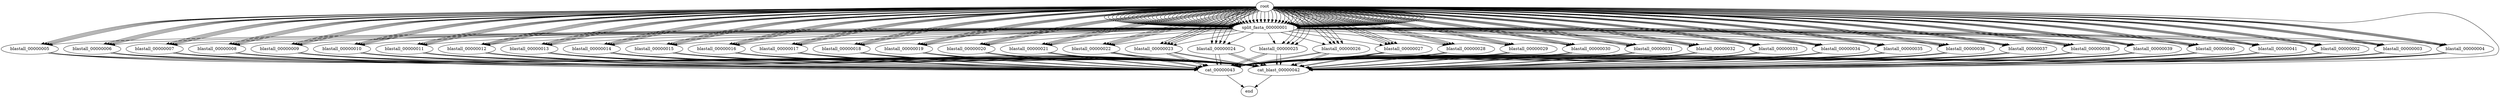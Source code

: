 digraph G {
  split_fasta_00000001 [size="0.316"];
  blastall_00000002 [size="977.458"];
  blastall_00000003 [size="962.402"];
  blastall_00000004 [size="1306.733"];
  blastall_00000005 [size="1539.264"];
  blastall_00000006 [size="1891.732"];
  blastall_00000007 [size="182.228"];
  blastall_00000008 [size="1173.03"];
  blastall_00000009 [size="1714.474"];
  blastall_00000010 [size="1776.909"];
  blastall_00000011 [size="1066.452"];
  blastall_00000012 [size="968.178"];
  blastall_00000013 [size="1184.824"];
  blastall_00000014 [size="1806.112"];
  blastall_00000015 [size="1849.163"];
  blastall_00000016 [size="1260.124"];
  blastall_00000017 [size="1456.59"];
  blastall_00000018 [size="1318.201"];
  blastall_00000019 [size="1307.845"];
  blastall_00000020 [size="1532.51"];
  blastall_00000021 [size="1361.494"];
  blastall_00000022 [size="1962.386"];
  blastall_00000023 [size="1412.342"];
  blastall_00000024 [size="312.918"];
  blastall_00000025 [size="1941.052"];
  blastall_00000026 [size="1544.159"];
  blastall_00000027 [size="260.693"];
  blastall_00000028 [size="1783.598"];
  blastall_00000029 [size="1965.163"];
  blastall_00000030 [size="1053.017"];
  blastall_00000031 [size="179.956"];
  blastall_00000032 [size="1286.449"];
  blastall_00000033 [size="1146.78"];
  blastall_00000034 [size="851.229"];
  blastall_00000035 [size="912.571"];
  blastall_00000036 [size="1528.161"];
  blastall_00000037 [size="1185.852"];
  blastall_00000038 [size="1765.386"];
  blastall_00000039 [size="1509.776"];
  blastall_00000040 [size="1052.441"];
  blastall_00000041 [size="1923.773"];
  cat_blast_00000042 [size="11.886"];
  cat_00000043 [size="0.002"];
  split_fasta_00000001 -> blastall_00000002 [size="1949"]
  split_fasta_00000001 -> blastall_00000003 [size="1949"]
  split_fasta_00000001 -> blastall_00000004 [size="1949"]
  split_fasta_00000001 -> blastall_00000005 [size="1949"]
  split_fasta_00000001 -> blastall_00000006 [size="1949"]
  split_fasta_00000001 -> blastall_00000007 [size="1949"]
  split_fasta_00000001 -> blastall_00000008 [size="1949"]
  split_fasta_00000001 -> blastall_00000009 [size="1949"]
  split_fasta_00000001 -> blastall_00000010 [size="1949"]
  split_fasta_00000001 -> blastall_00000011 [size="1949"]
  split_fasta_00000001 -> blastall_00000012 [size="1949"]
  split_fasta_00000001 -> blastall_00000013 [size="1949"]
  split_fasta_00000001 -> blastall_00000014 [size="1949"]
  split_fasta_00000001 -> blastall_00000015 [size="1949"]
  split_fasta_00000001 -> blastall_00000016 [size="1949"]
  split_fasta_00000001 -> blastall_00000017 [size="1949"]
  split_fasta_00000001 -> blastall_00000018 [size="1949"]
  split_fasta_00000001 -> blastall_00000019 [size="1949"]
  split_fasta_00000001 -> blastall_00000020 [size="1949"]
  split_fasta_00000001 -> blastall_00000021 [size="1949"]
  split_fasta_00000001 -> blastall_00000022 [size="1949"]
  split_fasta_00000001 -> blastall_00000023 [size="1949"]
  split_fasta_00000001 -> blastall_00000024 [size="1949"]
  split_fasta_00000001 -> blastall_00000025 [size="1949"]
  split_fasta_00000001 -> blastall_00000026 [size="1949"]
  split_fasta_00000001 -> blastall_00000027 [size="1949"]
  split_fasta_00000001 -> blastall_00000028 [size="1949"]
  split_fasta_00000001 -> blastall_00000029 [size="1949"]
  split_fasta_00000001 -> blastall_00000030 [size="1949"]
  split_fasta_00000001 -> blastall_00000031 [size="1949"]
  split_fasta_00000001 -> blastall_00000032 [size="1949"]
  split_fasta_00000001 -> blastall_00000033 [size="1949"]
  split_fasta_00000001 -> blastall_00000034 [size="1949"]
  split_fasta_00000001 -> blastall_00000035 [size="1949"]
  split_fasta_00000001 -> blastall_00000036 [size="1949"]
  split_fasta_00000001 -> blastall_00000037 [size="1949"]
  split_fasta_00000001 -> blastall_00000038 [size="1949"]
  split_fasta_00000001 -> blastall_00000039 [size="1949"]
  split_fasta_00000001 -> blastall_00000040 [size="1949"]
  split_fasta_00000001 -> blastall_00000041 [size="1949"]
  root -> split_fasta_00000001 [size="28135"]
  root -> split_fasta_00000001 [size="1"]
  root -> split_fasta_00000001 [size="1"]
  root -> split_fasta_00000001 [size="1"]
  root -> split_fasta_00000001 [size="1"]
  root -> split_fasta_00000001 [size="1"]
  root -> split_fasta_00000001 [size="1"]
  root -> split_fasta_00000001 [size="1"]
  root -> split_fasta_00000001 [size="1"]
  root -> split_fasta_00000001 [size="1"]
  root -> split_fasta_00000001 [size="1"]
  root -> split_fasta_00000001 [size="1"]
  root -> split_fasta_00000001 [size="1"]
  root -> split_fasta_00000001 [size="1"]
  root -> split_fasta_00000001 [size="1"]
  root -> split_fasta_00000001 [size="1"]
  root -> split_fasta_00000001 [size="1"]
  root -> split_fasta_00000001 [size="1"]
  root -> split_fasta_00000001 [size="1"]
  root -> split_fasta_00000001 [size="1"]
  root -> split_fasta_00000001 [size="1"]
  root -> split_fasta_00000001 [size="1"]
  root -> split_fasta_00000001 [size="1"]
  root -> split_fasta_00000001 [size="1"]
  root -> split_fasta_00000001 [size="1"]
  root -> split_fasta_00000001 [size="1"]
  root -> split_fasta_00000001 [size="1"]
  root -> split_fasta_00000001 [size="1"]
  root -> split_fasta_00000001 [size="1"]
  root -> split_fasta_00000001 [size="1"]
  root -> split_fasta_00000001 [size="1"]
  root -> split_fasta_00000001 [size="1"]
  root -> split_fasta_00000001 [size="1"]
  root -> split_fasta_00000001 [size="1"]
  root -> split_fasta_00000001 [size="1"]
  root -> split_fasta_00000001 [size="1"]
  root -> split_fasta_00000001 [size="1"]
  root -> split_fasta_00000001 [size="1"]
  root -> split_fasta_00000001 [size="1"]
  root -> split_fasta_00000001 [size="1"]
  root -> split_fasta_00000001 [size="1"]
  root -> split_fasta_00000001 [size="1"]
  root -> split_fasta_00000001 [size="1"]
  root -> split_fasta_00000001 [size="1"]
  root -> split_fasta_00000001 [size="1"]
  root -> split_fasta_00000001 [size="1"]
  root -> split_fasta_00000001 [size="1"]
  root -> split_fasta_00000001 [size="1"]
  root -> split_fasta_00000001 [size="1"]
  root -> split_fasta_00000001 [size="1"]
  root -> split_fasta_00000001 [size="1"]
  root -> split_fasta_00000001 [size="1"]
  root -> split_fasta_00000001 [size="1"]
  root -> split_fasta_00000001 [size="1"]
  root -> split_fasta_00000001 [size="1"]
  root -> split_fasta_00000001 [size="1"]
  root -> split_fasta_00000001 [size="1"]
  root -> split_fasta_00000001 [size="1"]
  root -> split_fasta_00000001 [size="1"]
  root -> split_fasta_00000001 [size="1"]
  root -> split_fasta_00000001 [size="1"]
  root -> split_fasta_00000001 [size="1"]
  root -> split_fasta_00000001 [size="1"]
  root -> split_fasta_00000001 [size="1"]
  root -> split_fasta_00000001 [size="1"]
  root -> split_fasta_00000001 [size="1"]
  root -> split_fasta_00000001 [size="1"]
  root -> split_fasta_00000001 [size="1"]
  root -> split_fasta_00000001 [size="1"]
  root -> split_fasta_00000001 [size="1"]
  root -> split_fasta_00000001 [size="1"]
  root -> split_fasta_00000001 [size="1"]
  root -> split_fasta_00000001 [size="1"]
  root -> split_fasta_00000001 [size="1"]
  root -> split_fasta_00000001 [size="1"]
  root -> split_fasta_00000001 [size="1"]
  root -> split_fasta_00000001 [size="1"]
  root -> split_fasta_00000001 [size="1"]
  root -> split_fasta_00000001 [size="1"]
  root -> split_fasta_00000001 [size="1"]
  root -> split_fasta_00000001 [size="1"]
  blastall_00000002 -> cat_blast_00000042 [size="2094"]
  blastall_00000002 -> cat_00000043 [size="2094"]
  blastall_00000002 -> cat_blast_00000042 [size="0"]
  blastall_00000002 -> cat_00000043 [size="0"]
  root -> blastall_00000002 [size="7688"]
  root -> blastall_00000002 [size="2113803006"]
  root -> blastall_00000002 [size="7688"]
  root -> blastall_00000002 [size="5521859544"]
  blastall_00000003 -> cat_blast_00000042 [size="6636"]
  blastall_00000003 -> cat_00000043 [size="6636"]
  blastall_00000003 -> cat_blast_00000042 [size="0"]
  blastall_00000003 -> cat_00000043 [size="0"]
  root -> blastall_00000003 [size="7688"]
  root -> blastall_00000003 [size="4087207060"]
  root -> blastall_00000003 [size="7688"]
  root -> blastall_00000003 [size="3160029376"]
  blastall_00000004 -> cat_blast_00000042 [size="8531"]
  blastall_00000004 -> cat_00000043 [size="8531"]
  blastall_00000004 -> cat_blast_00000042 [size="0"]
  blastall_00000004 -> cat_00000043 [size="0"]
  root -> blastall_00000004 [size="7688"]
  root -> blastall_00000004 [size="2224485564"]
  root -> blastall_00000004 [size="7688"]
  root -> blastall_00000004 [size="3078803579"]
  blastall_00000005 -> cat_blast_00000042 [size="15347"]
  blastall_00000005 -> cat_00000043 [size="15347"]
  blastall_00000005 -> cat_blast_00000042 [size="0"]
  blastall_00000005 -> cat_00000043 [size="0"]
  root -> blastall_00000005 [size="7688"]
  root -> blastall_00000005 [size="4276384248"]
  root -> blastall_00000005 [size="7688"]
  root -> blastall_00000005 [size="511770449"]
  blastall_00000006 -> cat_blast_00000042 [size="1795"]
  blastall_00000006 -> cat_00000043 [size="1795"]
  blastall_00000006 -> cat_blast_00000042 [size="0"]
  blastall_00000006 -> cat_00000043 [size="0"]
  root -> blastall_00000006 [size="7688"]
  root -> blastall_00000006 [size="1012223271"]
  root -> blastall_00000006 [size="7688"]
  root -> blastall_00000006 [size="3027179569"]
  blastall_00000007 -> cat_blast_00000042 [size="1795"]
  blastall_00000007 -> cat_00000043 [size="1795"]
  blastall_00000007 -> cat_blast_00000042 [size="0"]
  blastall_00000007 -> cat_00000043 [size="0"]
  root -> blastall_00000007 [size="7688"]
  root -> blastall_00000007 [size="3362604074"]
  root -> blastall_00000007 [size="7688"]
  root -> blastall_00000007 [size="2589294219"]
  blastall_00000008 -> cat_blast_00000042 [size="10919"]
  blastall_00000008 -> cat_00000043 [size="10919"]
  blastall_00000008 -> cat_blast_00000042 [size="0"]
  blastall_00000008 -> cat_00000043 [size="0"]
  root -> blastall_00000008 [size="7688"]
  root -> blastall_00000008 [size="5020415069"]
  root -> blastall_00000008 [size="7688"]
  root -> blastall_00000008 [size="5505786932"]
  blastall_00000009 -> cat_blast_00000042 [size="10361"]
  blastall_00000009 -> cat_00000043 [size="10361"]
  blastall_00000009 -> cat_blast_00000042 [size="0"]
  blastall_00000009 -> cat_00000043 [size="0"]
  root -> blastall_00000009 [size="7688"]
  root -> blastall_00000009 [size="2531514501"]
  root -> blastall_00000009 [size="7688"]
  root -> blastall_00000009 [size="5137633449"]
  blastall_00000010 -> cat_blast_00000042 [size="13433"]
  blastall_00000010 -> cat_00000043 [size="13433"]
  blastall_00000010 -> cat_blast_00000042 [size="0"]
  blastall_00000010 -> cat_00000043 [size="0"]
  root -> blastall_00000010 [size="7688"]
  root -> blastall_00000010 [size="5347810201"]
  root -> blastall_00000010 [size="7688"]
  root -> blastall_00000010 [size="5404734113"]
  blastall_00000011 -> cat_blast_00000042 [size="11854"]
  blastall_00000011 -> cat_00000043 [size="11854"]
  blastall_00000011 -> cat_blast_00000042 [size="0"]
  blastall_00000011 -> cat_00000043 [size="0"]
  root -> blastall_00000011 [size="7688"]
  root -> blastall_00000011 [size="1642245281"]
  root -> blastall_00000011 [size="7688"]
  root -> blastall_00000011 [size="4141294668"]
  blastall_00000012 -> cat_blast_00000042 [size="16049"]
  blastall_00000012 -> cat_00000043 [size="16049"]
  blastall_00000012 -> cat_blast_00000042 [size="0"]
  blastall_00000012 -> cat_00000043 [size="0"]
  root -> blastall_00000012 [size="7688"]
  root -> blastall_00000012 [size="5273296783"]
  root -> blastall_00000012 [size="7688"]
  root -> blastall_00000012 [size="5326742204"]
  blastall_00000013 -> cat_blast_00000042 [size="3210"]
  blastall_00000013 -> cat_00000043 [size="3210"]
  blastall_00000013 -> cat_blast_00000042 [size="0"]
  blastall_00000013 -> cat_00000043 [size="0"]
  root -> blastall_00000013 [size="7688"]
  root -> blastall_00000013 [size="2025834230"]
  root -> blastall_00000013 [size="7688"]
  root -> blastall_00000013 [size="2004348131"]
  blastall_00000014 -> cat_blast_00000042 [size="5647"]
  blastall_00000014 -> cat_00000043 [size="5647"]
  blastall_00000014 -> cat_blast_00000042 [size="0"]
  blastall_00000014 -> cat_00000043 [size="0"]
  root -> blastall_00000014 [size="7688"]
  root -> blastall_00000014 [size="3252126683"]
  root -> blastall_00000014 [size="7688"]
  root -> blastall_00000014 [size="3859667235"]
  blastall_00000015 -> cat_blast_00000042 [size="8653"]
  blastall_00000015 -> cat_00000043 [size="8653"]
  blastall_00000015 -> cat_blast_00000042 [size="0"]
  blastall_00000015 -> cat_00000043 [size="0"]
  root -> blastall_00000015 [size="7688"]
  root -> blastall_00000015 [size="3468761225"]
  root -> blastall_00000015 [size="7688"]
  root -> blastall_00000015 [size="3062103531"]
  blastall_00000016 -> cat_blast_00000042 [size="1795"]
  blastall_00000016 -> cat_00000043 [size="1795"]
  blastall_00000016 -> cat_blast_00000042 [size="0"]
  blastall_00000016 -> cat_00000043 [size="0"]
  root -> blastall_00000016 [size="7688"]
  root -> blastall_00000016 [size="5015225297"]
  root -> blastall_00000016 [size="7688"]
  root -> blastall_00000016 [size="1750704794"]
  blastall_00000017 -> cat_blast_00000042 [size="1795"]
  blastall_00000017 -> cat_00000043 [size="1795"]
  blastall_00000017 -> cat_blast_00000042 [size="0"]
  blastall_00000017 -> cat_00000043 [size="0"]
  root -> blastall_00000017 [size="7688"]
  root -> blastall_00000017 [size="5032246913"]
  root -> blastall_00000017 [size="7688"]
  root -> blastall_00000017 [size="1793613112"]
  blastall_00000018 -> cat_blast_00000042 [size="10614"]
  blastall_00000018 -> cat_00000043 [size="10614"]
  blastall_00000018 -> cat_blast_00000042 [size="0"]
  blastall_00000018 -> cat_00000043 [size="0"]
  root -> blastall_00000018 [size="7688"]
  root -> blastall_00000018 [size="2461692119"]
  root -> blastall_00000018 [size="7688"]
  root -> blastall_00000018 [size="1929513373"]
  blastall_00000019 -> cat_blast_00000042 [size="12689"]
  blastall_00000019 -> cat_00000043 [size="12689"]
  blastall_00000019 -> cat_blast_00000042 [size="0"]
  blastall_00000019 -> cat_00000043 [size="0"]
  root -> blastall_00000019 [size="7688"]
  root -> blastall_00000019 [size="4466729671"]
  root -> blastall_00000019 [size="7688"]
  root -> blastall_00000019 [size="3025323026"]
  blastall_00000020 -> cat_blast_00000042 [size="4841"]
  blastall_00000020 -> cat_00000043 [size="4841"]
  blastall_00000020 -> cat_blast_00000042 [size="0"]
  blastall_00000020 -> cat_00000043 [size="0"]
  root -> blastall_00000020 [size="7688"]
  root -> blastall_00000020 [size="5108826286"]
  root -> blastall_00000020 [size="7688"]
  root -> blastall_00000020 [size="4345210024"]
  blastall_00000021 -> cat_blast_00000042 [size="1795"]
  blastall_00000021 -> cat_00000043 [size="1795"]
  blastall_00000021 -> cat_blast_00000042 [size="0"]
  blastall_00000021 -> cat_00000043 [size="0"]
  root -> blastall_00000021 [size="7688"]
  root -> blastall_00000021 [size="4645727333"]
  root -> blastall_00000021 [size="7688"]
  root -> blastall_00000021 [size="1731373772"]
  blastall_00000022 -> cat_blast_00000042 [size="1795"]
  blastall_00000022 -> cat_00000043 [size="1795"]
  blastall_00000022 -> cat_blast_00000042 [size="0"]
  blastall_00000022 -> cat_00000043 [size="0"]
  root -> blastall_00000022 [size="7688"]
  root -> blastall_00000022 [size="4318872629"]
  root -> blastall_00000022 [size="7688"]
  root -> blastall_00000022 [size="1518959989"]
  blastall_00000023 -> cat_blast_00000042 [size="13001"]
  blastall_00000023 -> cat_00000043 [size="13001"]
  blastall_00000023 -> cat_blast_00000042 [size="0"]
  blastall_00000023 -> cat_00000043 [size="0"]
  root -> blastall_00000023 [size="7688"]
  root -> blastall_00000023 [size="5122272340"]
  root -> blastall_00000023 [size="7688"]
  root -> blastall_00000023 [size="4680074567"]
  blastall_00000024 -> cat_blast_00000042 [size="5267"]
  blastall_00000024 -> cat_00000043 [size="5267"]
  blastall_00000024 -> cat_blast_00000042 [size="0"]
  blastall_00000024 -> cat_00000043 [size="0"]
  root -> blastall_00000024 [size="7688"]
  root -> blastall_00000024 [size="4451291189"]
  root -> blastall_00000024 [size="7688"]
  root -> blastall_00000024 [size="3805902804"]
  blastall_00000025 -> cat_blast_00000042 [size="1795"]
  blastall_00000025 -> cat_00000043 [size="1795"]
  blastall_00000025 -> cat_blast_00000042 [size="0"]
  blastall_00000025 -> cat_00000043 [size="0"]
  root -> blastall_00000025 [size="7688"]
  root -> blastall_00000025 [size="3185509310"]
  root -> blastall_00000025 [size="7688"]
  root -> blastall_00000025 [size="4523560287"]
  blastall_00000026 -> cat_blast_00000042 [size="14229"]
  blastall_00000026 -> cat_00000043 [size="14229"]
  blastall_00000026 -> cat_blast_00000042 [size="0"]
  blastall_00000026 -> cat_00000043 [size="0"]
  root -> blastall_00000026 [size="7688"]
  root -> blastall_00000026 [size="4554323963"]
  root -> blastall_00000026 [size="7688"]
  root -> blastall_00000026 [size="5314207957"]
  blastall_00000027 -> cat_blast_00000042 [size="8945"]
  blastall_00000027 -> cat_00000043 [size="8945"]
  blastall_00000027 -> cat_blast_00000042 [size="0"]
  blastall_00000027 -> cat_00000043 [size="0"]
  root -> blastall_00000027 [size="7688"]
  root -> blastall_00000027 [size="1302145289"]
  root -> blastall_00000027 [size="7688"]
  root -> blastall_00000027 [size="4527485833"]
  blastall_00000028 -> cat_blast_00000042 [size="12250"]
  blastall_00000028 -> cat_00000043 [size="12250"]
  blastall_00000028 -> cat_blast_00000042 [size="0"]
  blastall_00000028 -> cat_00000043 [size="0"]
  root -> blastall_00000028 [size="7688"]
  root -> blastall_00000028 [size="4909409672"]
  root -> blastall_00000028 [size="7688"]
  root -> blastall_00000028 [size="3381175448"]
  blastall_00000029 -> cat_blast_00000042 [size="4627"]
  blastall_00000029 -> cat_00000043 [size="4627"]
  blastall_00000029 -> cat_blast_00000042 [size="0"]
  blastall_00000029 -> cat_00000043 [size="0"]
  root -> blastall_00000029 [size="7688"]
  root -> blastall_00000029 [size="3763681674"]
  root -> blastall_00000029 [size="7688"]
  root -> blastall_00000029 [size="2054701299"]
  blastall_00000030 -> cat_blast_00000042 [size="13562"]
  blastall_00000030 -> cat_00000043 [size="13562"]
  blastall_00000030 -> cat_blast_00000042 [size="0"]
  blastall_00000030 -> cat_00000043 [size="0"]
  root -> blastall_00000030 [size="7688"]
  root -> blastall_00000030 [size="4394102130"]
  root -> blastall_00000030 [size="7688"]
  root -> blastall_00000030 [size="1197525574"]
  blastall_00000031 -> cat_blast_00000042 [size="1859"]
  blastall_00000031 -> cat_00000043 [size="1859"]
  blastall_00000031 -> cat_blast_00000042 [size="0"]
  blastall_00000031 -> cat_00000043 [size="0"]
  root -> blastall_00000031 [size="7688"]
  root -> blastall_00000031 [size="3822711365"]
  root -> blastall_00000031 [size="7688"]
  root -> blastall_00000031 [size="3591653658"]
  blastall_00000032 -> cat_blast_00000042 [size="17328"]
  blastall_00000032 -> cat_00000043 [size="17328"]
  blastall_00000032 -> cat_blast_00000042 [size="0"]
  blastall_00000032 -> cat_00000043 [size="0"]
  root -> blastall_00000032 [size="7688"]
  root -> blastall_00000032 [size="5033230655"]
  root -> blastall_00000032 [size="7688"]
  root -> blastall_00000032 [size="3564723402"]
  blastall_00000033 -> cat_blast_00000042 [size="1795"]
  blastall_00000033 -> cat_00000043 [size="1795"]
  blastall_00000033 -> cat_blast_00000042 [size="0"]
  blastall_00000033 -> cat_00000043 [size="0"]
  root -> blastall_00000033 [size="7688"]
  root -> blastall_00000033 [size="4486009038"]
  root -> blastall_00000033 [size="7688"]
  root -> blastall_00000033 [size="4581799967"]
  blastall_00000034 -> cat_blast_00000042 [size="1795"]
  blastall_00000034 -> cat_00000043 [size="1795"]
  blastall_00000034 -> cat_blast_00000042 [size="0"]
  blastall_00000034 -> cat_00000043 [size="0"]
  root -> blastall_00000034 [size="7688"]
  root -> blastall_00000034 [size="4924962583"]
  root -> blastall_00000034 [size="7688"]
  root -> blastall_00000034 [size="4208977012"]
  blastall_00000035 -> cat_blast_00000042 [size="4849"]
  blastall_00000035 -> cat_00000043 [size="4849"]
  blastall_00000035 -> cat_blast_00000042 [size="0"]
  blastall_00000035 -> cat_00000043 [size="0"]
  root -> blastall_00000035 [size="7688"]
  root -> blastall_00000035 [size="5054914988"]
  root -> blastall_00000035 [size="7688"]
  root -> blastall_00000035 [size="3048471488"]
  blastall_00000036 -> cat_blast_00000042 [size="1820"]
  blastall_00000036 -> cat_00000043 [size="1820"]
  blastall_00000036 -> cat_blast_00000042 [size="0"]
  blastall_00000036 -> cat_00000043 [size="0"]
  root -> blastall_00000036 [size="7688"]
  root -> blastall_00000036 [size="5064556604"]
  root -> blastall_00000036 [size="7688"]
  root -> blastall_00000036 [size="4738327238"]
  blastall_00000037 -> cat_blast_00000042 [size="1795"]
  blastall_00000037 -> cat_00000043 [size="1795"]
  blastall_00000037 -> cat_blast_00000042 [size="0"]
  blastall_00000037 -> cat_00000043 [size="0"]
  root -> blastall_00000037 [size="7688"]
  root -> blastall_00000037 [size="4970771471"]
  root -> blastall_00000037 [size="7688"]
  root -> blastall_00000037 [size="2868867075"]
  blastall_00000038 -> cat_blast_00000042 [size="12965"]
  blastall_00000038 -> cat_00000043 [size="12965"]
  blastall_00000038 -> cat_blast_00000042 [size="0"]
  blastall_00000038 -> cat_00000043 [size="0"]
  root -> blastall_00000038 [size="7688"]
  root -> blastall_00000038 [size="5040582692"]
  root -> blastall_00000038 [size="7688"]
  root -> blastall_00000038 [size="1448521158"]
  blastall_00000039 -> cat_blast_00000042 [size="8445"]
  blastall_00000039 -> cat_00000043 [size="8445"]
  blastall_00000039 -> cat_blast_00000042 [size="0"]
  blastall_00000039 -> cat_00000043 [size="0"]
  root -> blastall_00000039 [size="7688"]
  root -> blastall_00000039 [size="759710874"]
  root -> blastall_00000039 [size="7688"]
  root -> blastall_00000039 [size="3248580463"]
  blastall_00000040 -> cat_blast_00000042 [size="10379"]
  blastall_00000040 -> cat_00000043 [size="10379"]
  blastall_00000040 -> cat_blast_00000042 [size="0"]
  blastall_00000040 -> cat_00000043 [size="0"]
  root -> blastall_00000040 [size="7688"]
  root -> blastall_00000040 [size="5266129915"]
  root -> blastall_00000040 [size="7688"]
  root -> blastall_00000040 [size="1902552375"]
  blastall_00000041 -> cat_blast_00000042 [size="6132"]
  blastall_00000041 -> cat_00000043 [size="6132"]
  blastall_00000041 -> cat_blast_00000042 [size="0"]
  blastall_00000041 -> cat_00000043 [size="0"]
  root -> blastall_00000041 [size="7688"]
  root -> blastall_00000041 [size="2732139631"]
  root -> blastall_00000041 [size="7688"]
  root -> blastall_00000041 [size="1491462113"]
  cat_blast_00000042 -> end [size="340705"]
  root -> cat_blast_00000042 [size="1"]
  cat_00000043 -> end [size="0"]
  root [label="root",size="0.0"];
  end [label="end",size="0.0"];
}
